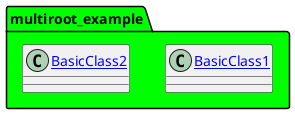 @startuml
!$pathToSources1 = "../../sources1"
!$pathToSources2 = "../../sources2"
!$pathToDocsBase = "../multiroot_example"
package "multiroot_example" #00FF00 {
    class "[[$pathToSources1/multiroot_example/BasicClass1.kt BasicClass1]]" as BasicClass1 {
    }
    class "[[$pathToSources2/multiroot_example/BasicClass2.kt BasicClass2]]" as BasicClass2 {
    }
}

@enduml
